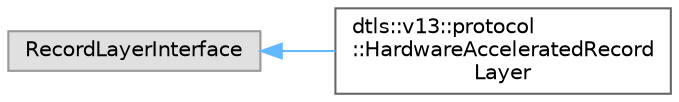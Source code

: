 digraph "Graphical Class Hierarchy"
{
 // LATEX_PDF_SIZE
  bgcolor="transparent";
  edge [fontname=Helvetica,fontsize=10,labelfontname=Helvetica,labelfontsize=10];
  node [fontname=Helvetica,fontsize=10,shape=box,height=0.2,width=0.4];
  rankdir="LR";
  Node0 [id="Node000000",label="RecordLayerInterface",height=0.2,width=0.4,color="grey60", fillcolor="#E0E0E0", style="filled",tooltip=" "];
  Node0 -> Node1 [id="edge40_Node000000_Node000001",dir="back",color="steelblue1",style="solid",tooltip=" "];
  Node1 [id="Node000001",label="dtls::v13::protocol\l::HardwareAcceleratedRecord\lLayer",height=0.2,width=0.4,color="grey40", fillcolor="white", style="filled",URL="$classdtls_1_1v13_1_1protocol_1_1HardwareAcceleratedRecordLayer.html",tooltip="Hardware-accelerated DTLS record layer."];
}
